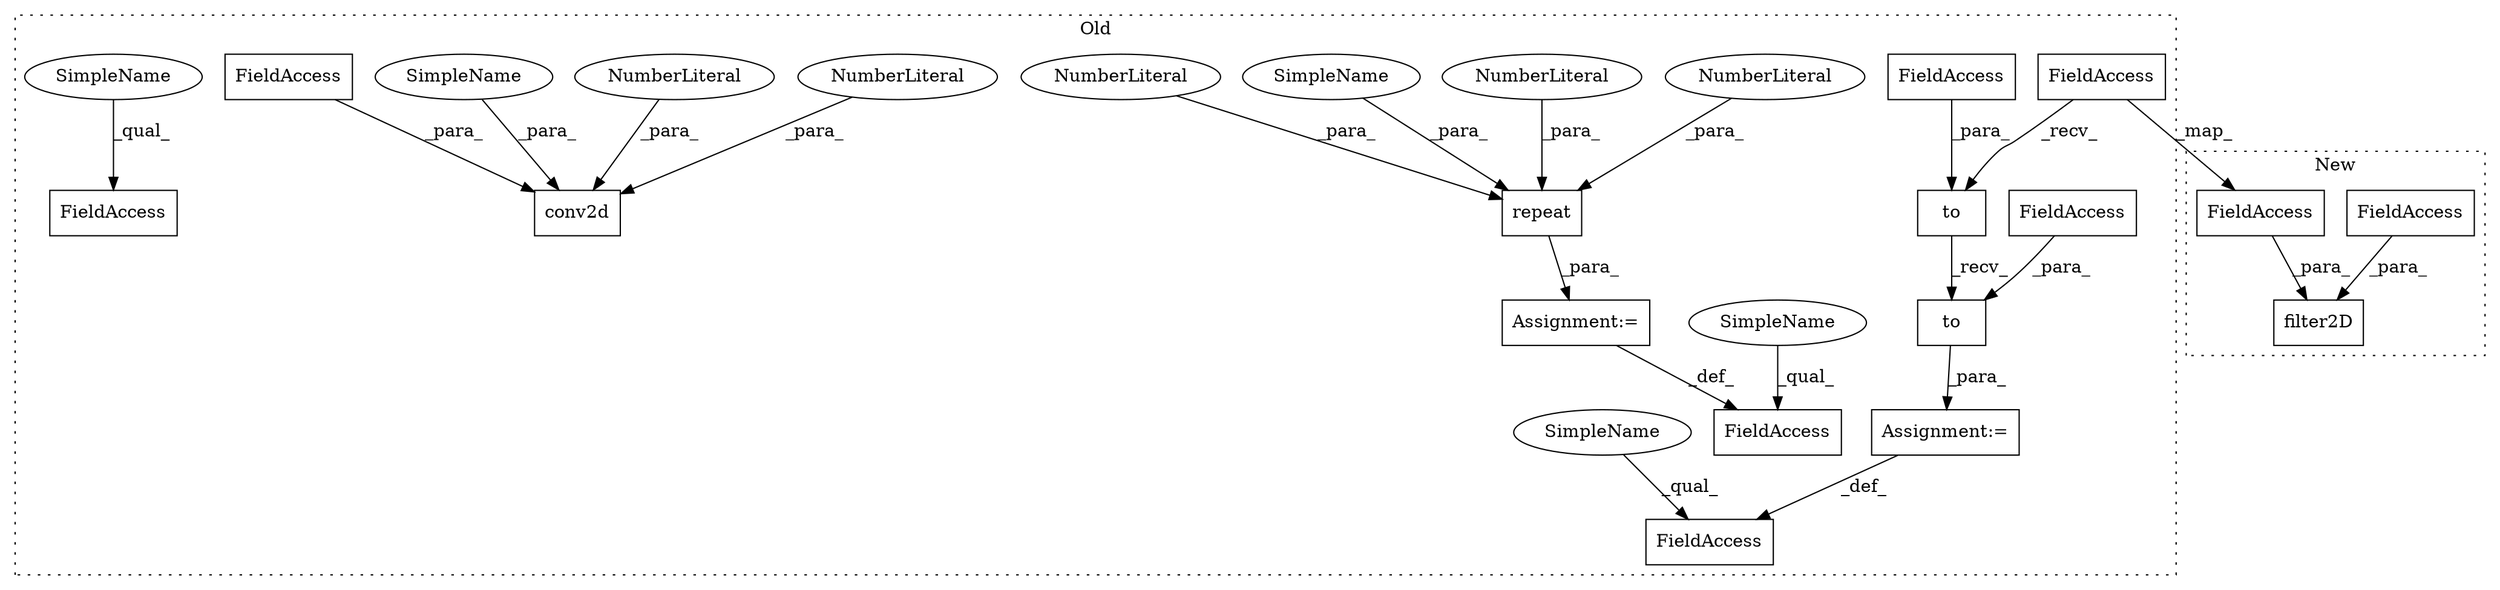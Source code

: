 digraph G {
subgraph cluster0 {
1 [label="to" a="32" s="2126,2141" l="3,1" shape="box"];
3 [label="FieldAccess" a="22" s="2101" l="12" shape="box"];
4 [label="FieldAccess" a="22" s="2129" l="12" shape="box"];
6 [label="FieldAccess" a="22" s="2114" l="11" shape="box"];
8 [label="FieldAccess" a="22" s="2164" l="12" shape="box"];
9 [label="repeat" a="32" s="2188,2202" l="7,1" shape="box"];
10 [label="conv2d" a="32" s="2358,2382" l="7,1" shape="box"];
11 [label="NumberLiteral" a="34" s="2197" l="1" shape="ellipse"];
12 [label="NumberLiteral" a="34" s="2379" l="1" shape="ellipse"];
13 [label="NumberLiteral" a="34" s="2199" l="1" shape="ellipse"];
14 [label="NumberLiteral" a="34" s="2201" l="1" shape="ellipse"];
15 [label="FieldAccess" a="22" s="2365" l="4" shape="box"];
16 [label="to" a="32" s="2143,2157" l="3,1" shape="box"];
17 [label="FieldAccess" a="22" s="2146" l="11" shape="box"];
18 [label="Assignment:=" a="7" s="2176" l="1" shape="box"];
19 [label="Assignment:=" a="7" s="2113" l="1" shape="box"];
20 [label="NumberLiteral" a="34" s="2377" l="1" shape="ellipse"];
21 [label="FieldAccess" a="22" s="2338" l="8" shape="box"];
22 [label="SimpleName" a="42" s="2381" l="1" shape="ellipse"];
23 [label="SimpleName" a="42" s="2195" l="1" shape="ellipse"];
24 [label="SimpleName" a="42" s="2338" l="5" shape="ellipse"];
25 [label="SimpleName" a="42" s="2164" l="5" shape="ellipse"];
26 [label="SimpleName" a="42" s="2101" l="5" shape="ellipse"];
label = "Old";
style="dotted";
}
subgraph cluster1 {
2 [label="filter2D" a="32" s="2172,2214" l="9,1" shape="box"];
5 [label="FieldAccess" a="22" s="2181" l="4" shape="box"];
7 [label="FieldAccess" a="22" s="2186" l="11" shape="box"];
label = "New";
style="dotted";
}
1 -> 16 [label="_recv_"];
4 -> 1 [label="_para_"];
5 -> 2 [label="_para_"];
6 -> 1 [label="_recv_"];
6 -> 7 [label="_map_"];
7 -> 2 [label="_para_"];
9 -> 18 [label="_para_"];
11 -> 9 [label="_para_"];
12 -> 10 [label="_para_"];
13 -> 9 [label="_para_"];
14 -> 9 [label="_para_"];
15 -> 10 [label="_para_"];
16 -> 19 [label="_para_"];
17 -> 16 [label="_para_"];
18 -> 8 [label="_def_"];
19 -> 3 [label="_def_"];
20 -> 10 [label="_para_"];
22 -> 10 [label="_para_"];
23 -> 9 [label="_para_"];
24 -> 21 [label="_qual_"];
25 -> 8 [label="_qual_"];
26 -> 3 [label="_qual_"];
}
